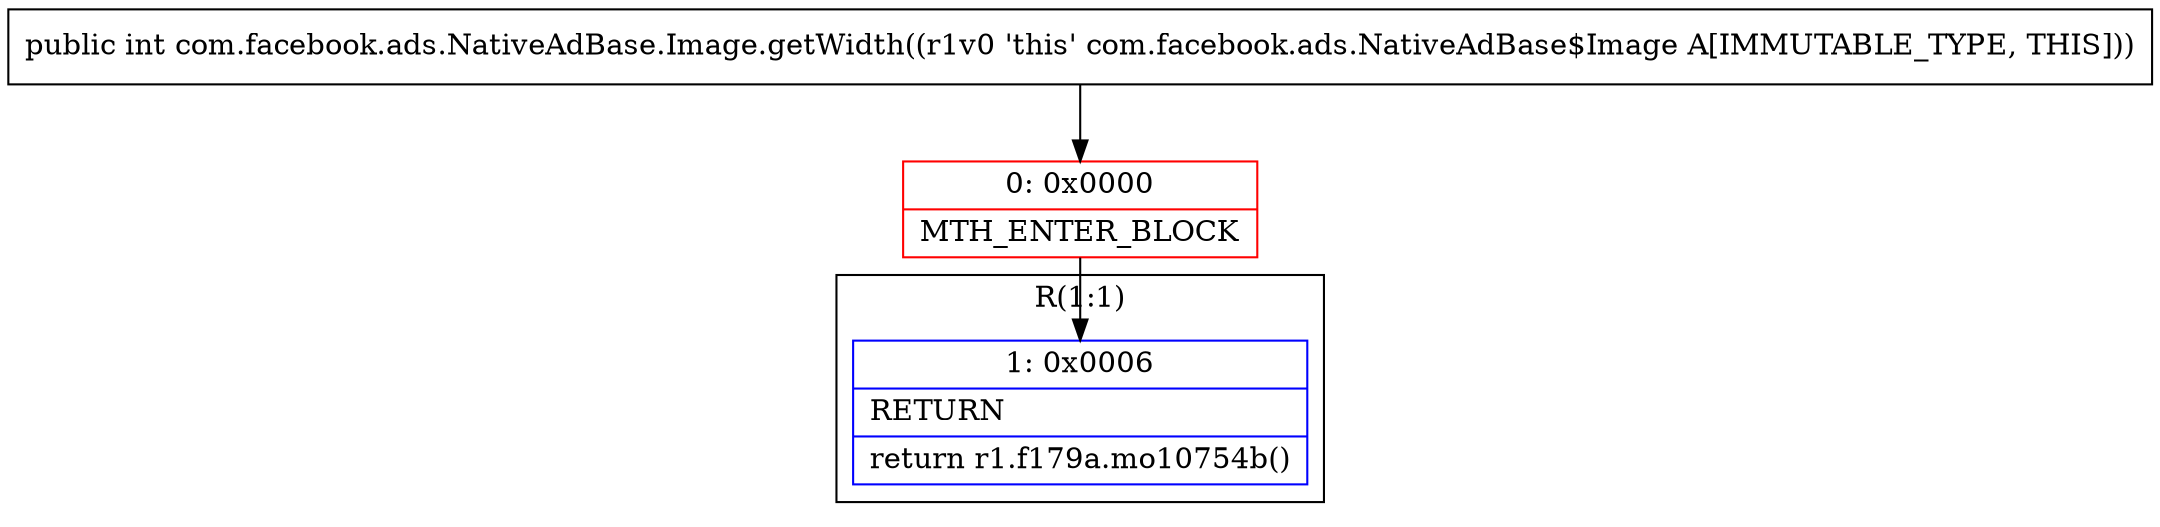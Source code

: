 digraph "CFG forcom.facebook.ads.NativeAdBase.Image.getWidth()I" {
subgraph cluster_Region_689818822 {
label = "R(1:1)";
node [shape=record,color=blue];
Node_1 [shape=record,label="{1\:\ 0x0006|RETURN\l|return r1.f179a.mo10754b()\l}"];
}
Node_0 [shape=record,color=red,label="{0\:\ 0x0000|MTH_ENTER_BLOCK\l}"];
MethodNode[shape=record,label="{public int com.facebook.ads.NativeAdBase.Image.getWidth((r1v0 'this' com.facebook.ads.NativeAdBase$Image A[IMMUTABLE_TYPE, THIS])) }"];
MethodNode -> Node_0;
Node_0 -> Node_1;
}

